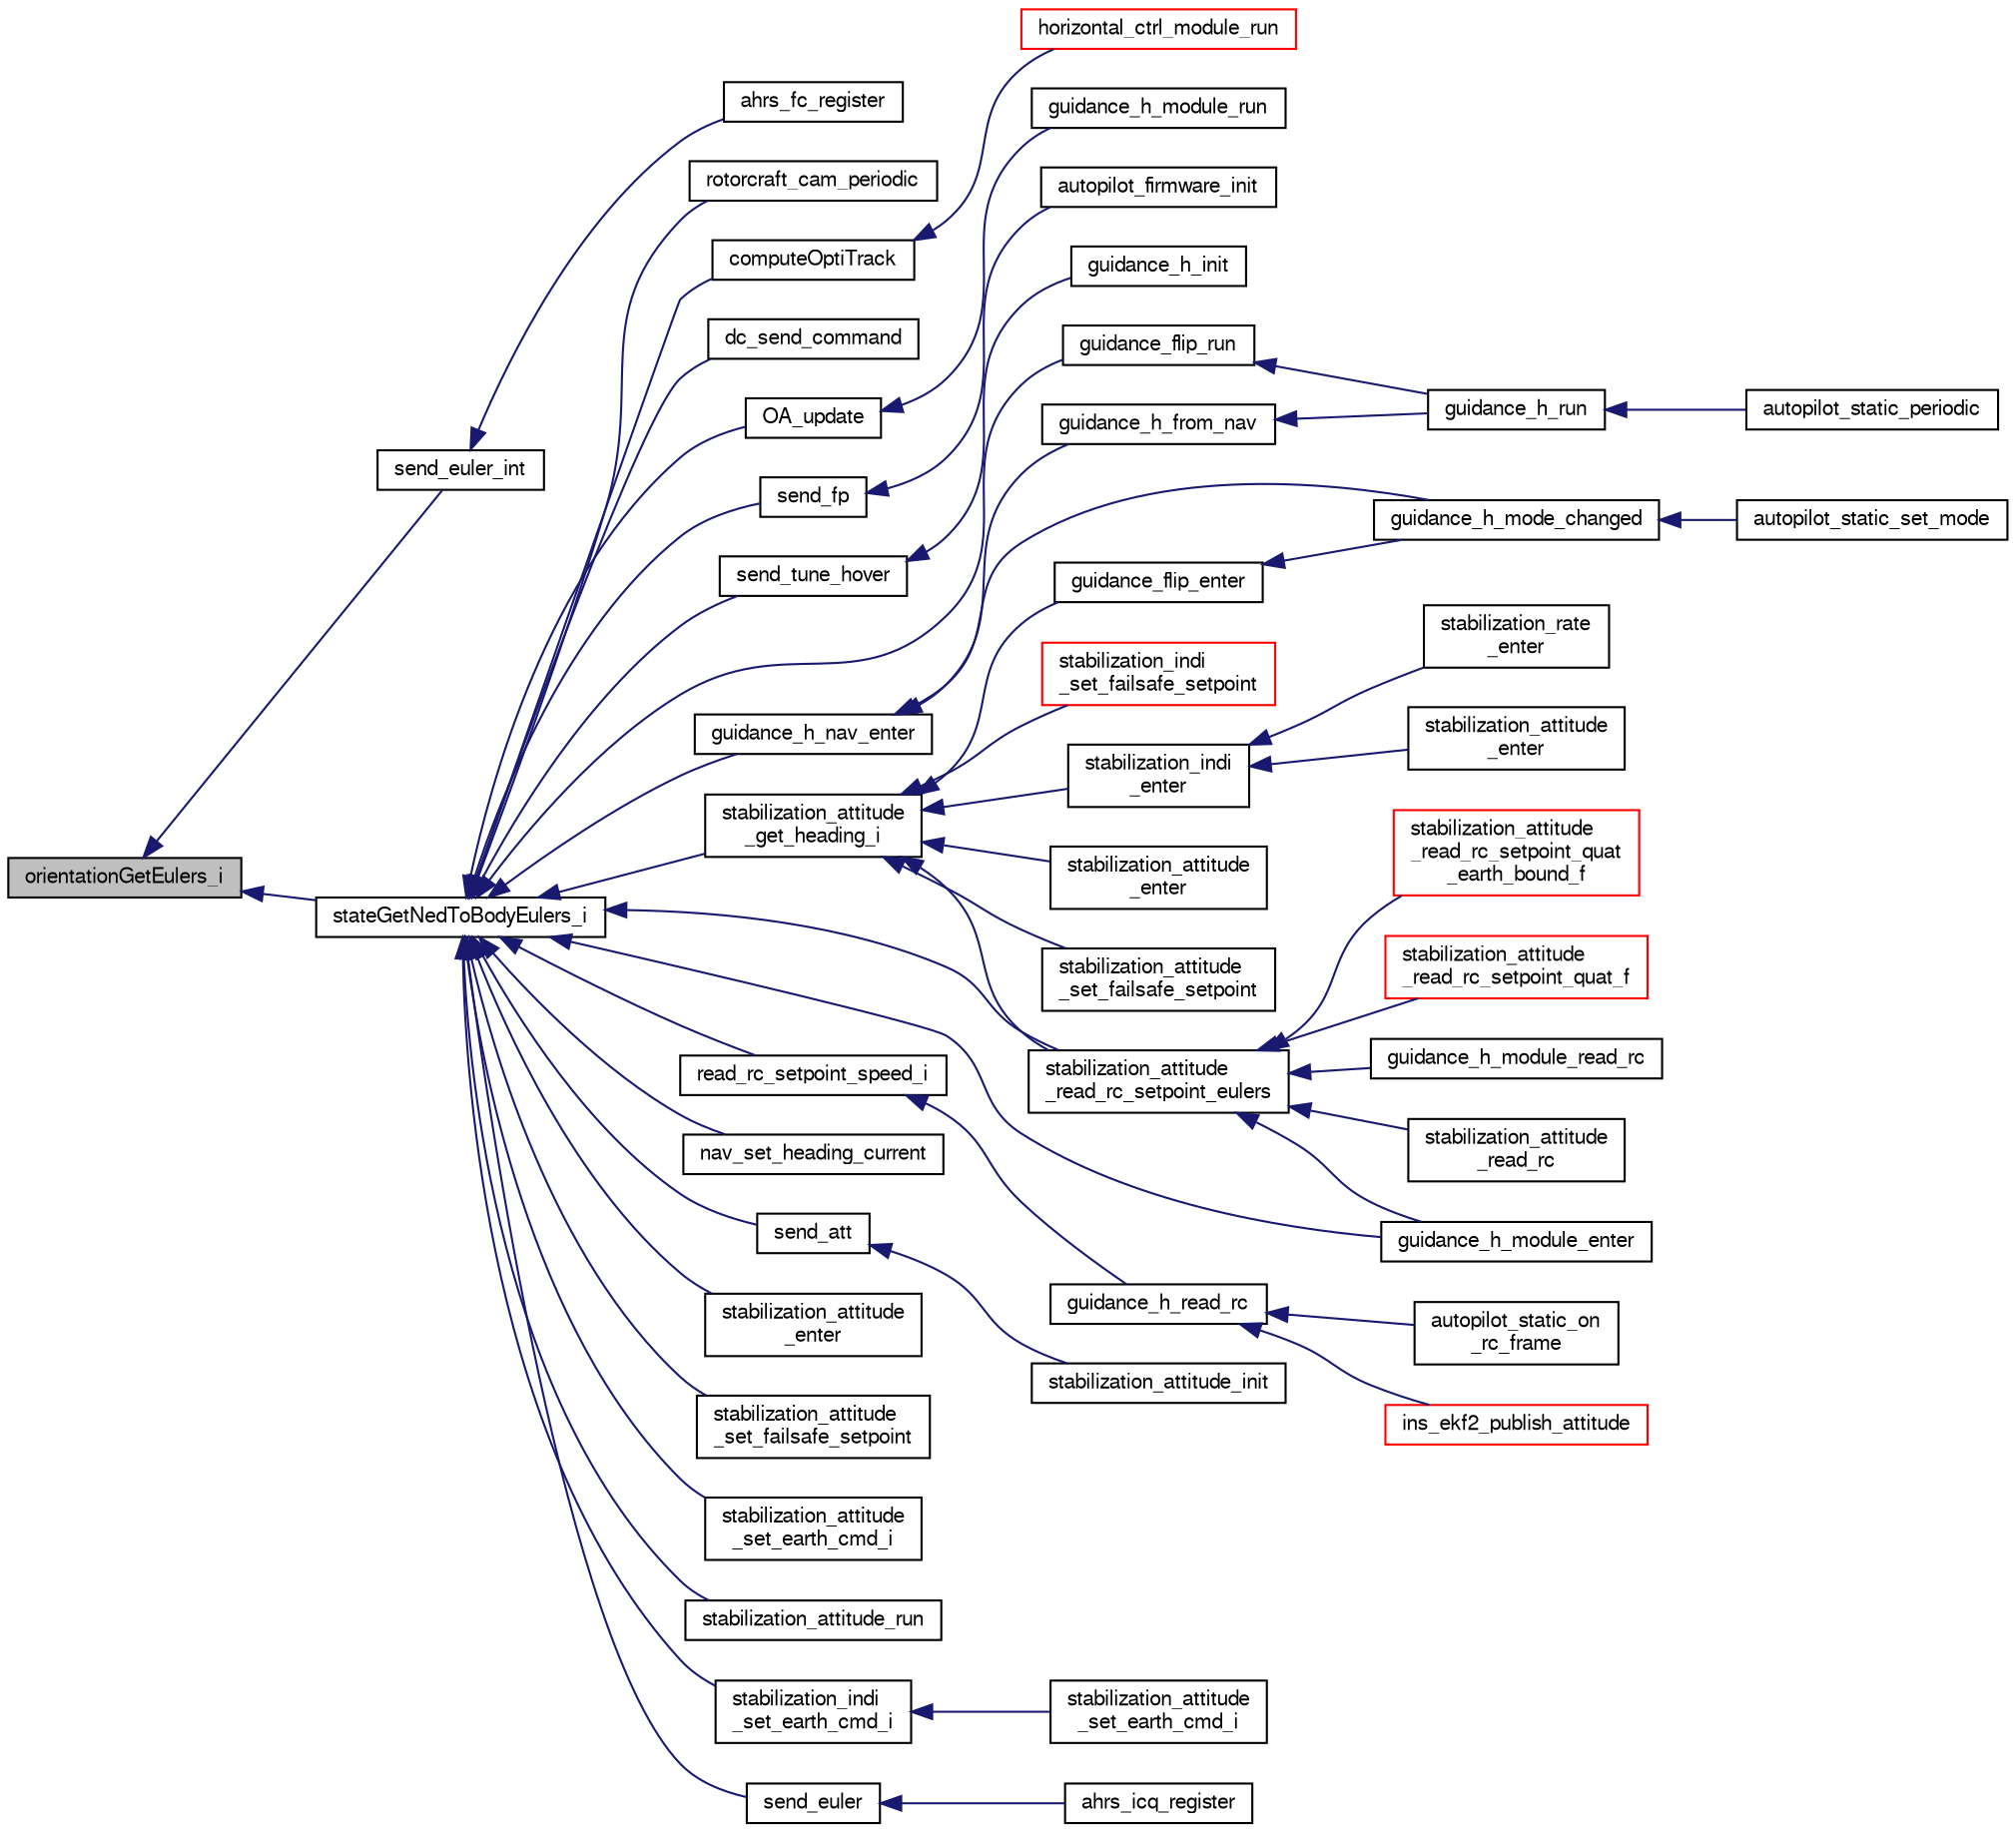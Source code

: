 digraph "orientationGetEulers_i"
{
  edge [fontname="FreeSans",fontsize="10",labelfontname="FreeSans",labelfontsize="10"];
  node [fontname="FreeSans",fontsize="10",shape=record];
  rankdir="LR";
  Node1 [label="orientationGetEulers_i",height=0.2,width=0.4,color="black", fillcolor="grey75", style="filled", fontcolor="black"];
  Node1 -> Node2 [dir="back",color="midnightblue",fontsize="10",style="solid",fontname="FreeSans"];
  Node2 [label="send_euler_int",height=0.2,width=0.4,color="black", fillcolor="white", style="filled",URL="$ahrs__float__cmpl__wrapper_8c.html#aaa9860c134b8f393c70b5c0f9ac9543a"];
  Node2 -> Node3 [dir="back",color="midnightblue",fontsize="10",style="solid",fontname="FreeSans"];
  Node3 [label="ahrs_fc_register",height=0.2,width=0.4,color="black", fillcolor="white", style="filled",URL="$ahrs__float__cmpl__wrapper_8h.html#aa47cd2e2f95362dd732bac1f275344e0"];
  Node1 -> Node4 [dir="back",color="midnightblue",fontsize="10",style="solid",fontname="FreeSans"];
  Node4 [label="stateGetNedToBodyEulers_i",height=0.2,width=0.4,color="black", fillcolor="white", style="filled",URL="$group__state__attitude.html#ga5ae8778366c1fad669189cb2def40792",tooltip="Get vehicle body attitude euler angles (int). "];
  Node4 -> Node5 [dir="back",color="midnightblue",fontsize="10",style="solid",fontname="FreeSans"];
  Node5 [label="send_fp",height=0.2,width=0.4,color="black", fillcolor="white", style="filled",URL="$rotorcraft_2autopilot__firmware_8c.html#acaec1d6d2a2c682a3236c28974830807"];
  Node5 -> Node6 [dir="back",color="midnightblue",fontsize="10",style="solid",fontname="FreeSans"];
  Node6 [label="autopilot_firmware_init",height=0.2,width=0.4,color="black", fillcolor="white", style="filled",URL="$rotorcraft_2autopilot__firmware_8c.html#a2bb31e995242a89c837b4eda1d08fe57",tooltip="Init function. "];
  Node4 -> Node7 [dir="back",color="midnightblue",fontsize="10",style="solid",fontname="FreeSans"];
  Node7 [label="send_tune_hover",height=0.2,width=0.4,color="black", fillcolor="white", style="filled",URL="$rotorcraft_2guidance_2guidance__h_8c.html#a4ac814331d59a84f6a8d55066dd47014"];
  Node7 -> Node8 [dir="back",color="midnightblue",fontsize="10",style="solid",fontname="FreeSans"];
  Node8 [label="guidance_h_init",height=0.2,width=0.4,color="black", fillcolor="white", style="filled",URL="$rotorcraft_2guidance_2guidance__h_8h.html#a7bc4ea0d5351c2ba6ee160db5a2e9f80"];
  Node4 -> Node9 [dir="back",color="midnightblue",fontsize="10",style="solid",fontname="FreeSans"];
  Node9 [label="guidance_h_nav_enter",height=0.2,width=0.4,color="black", fillcolor="white", style="filled",URL="$rotorcraft_2guidance_2guidance__h_8h.html#aaecb10d1d18788c0de654dd479441b20"];
  Node9 -> Node10 [dir="back",color="midnightblue",fontsize="10",style="solid",fontname="FreeSans"];
  Node10 [label="guidance_h_from_nav",height=0.2,width=0.4,color="black", fillcolor="white", style="filled",URL="$rotorcraft_2guidance_2guidance__h_8h.html#a609bdd40f9f6aeac4b4d493ffabd24d5",tooltip="Set horizontal guidance from NAV and run control loop. "];
  Node10 -> Node11 [dir="back",color="midnightblue",fontsize="10",style="solid",fontname="FreeSans"];
  Node11 [label="guidance_h_run",height=0.2,width=0.4,color="black", fillcolor="white", style="filled",URL="$rotorcraft_2guidance_2guidance__h_8h.html#afff2f6a359638c74d5d1051c3edfa554"];
  Node11 -> Node12 [dir="back",color="midnightblue",fontsize="10",style="solid",fontname="FreeSans"];
  Node12 [label="autopilot_static_periodic",height=0.2,width=0.4,color="black", fillcolor="white", style="filled",URL="$rotorcraft_2autopilot__static_8c.html#a81ff7c3a0611cb76bfbd35fc817070d6"];
  Node9 -> Node13 [dir="back",color="midnightblue",fontsize="10",style="solid",fontname="FreeSans"];
  Node13 [label="guidance_h_mode_changed",height=0.2,width=0.4,color="black", fillcolor="white", style="filled",URL="$rotorcraft_2guidance_2guidance__h_8h.html#a2903786227eb11507928f99870099225"];
  Node13 -> Node14 [dir="back",color="midnightblue",fontsize="10",style="solid",fontname="FreeSans"];
  Node14 [label="autopilot_static_set_mode",height=0.2,width=0.4,color="black", fillcolor="white", style="filled",URL="$rotorcraft_2autopilot__static_8c.html#af7eb08dcaaeb9f55fe1b77230b0e78c3"];
  Node4 -> Node15 [dir="back",color="midnightblue",fontsize="10",style="solid",fontname="FreeSans"];
  Node15 [label="read_rc_setpoint_speed_i",height=0.2,width=0.4,color="black", fillcolor="white", style="filled",URL="$rotorcraft_2guidance_2guidance__h_8c.html#a964e1aa38b15b12daa52eb67aa1e9648",tooltip="read speed setpoint from RC "];
  Node15 -> Node16 [dir="back",color="midnightblue",fontsize="10",style="solid",fontname="FreeSans"];
  Node16 [label="guidance_h_read_rc",height=0.2,width=0.4,color="black", fillcolor="white", style="filled",URL="$rotorcraft_2guidance_2guidance__h_8h.html#a1ad9b20a107ab0ded48adde7adb6fed0"];
  Node16 -> Node17 [dir="back",color="midnightblue",fontsize="10",style="solid",fontname="FreeSans"];
  Node17 [label="autopilot_static_on\l_rc_frame",height=0.2,width=0.4,color="black", fillcolor="white", style="filled",URL="$rotorcraft_2autopilot__static_8c.html#af48775939dfa2cf7533658fb85851a35",tooltip="Function to be called when a message from FBW is available. "];
  Node16 -> Node18 [dir="back",color="midnightblue",fontsize="10",style="solid",fontname="FreeSans"];
  Node18 [label="ins_ekf2_publish_attitude",height=0.2,width=0.4,color="red", fillcolor="white", style="filled",URL="$ins__ekf2_8cpp.html#ad0d967646b2cb048323e8545662428ed",tooltip="Publish the attitude and get the new state Directly called after a succeslfull gyro+accel reading..."];
  Node4 -> Node19 [dir="back",color="midnightblue",fontsize="10",style="solid",fontname="FreeSans"];
  Node19 [label="guidance_flip_run",height=0.2,width=0.4,color="black", fillcolor="white", style="filled",URL="$guidance__flip_8h.html#a341f66aaa1a6e736e980ae5cccb3c0f5"];
  Node19 -> Node11 [dir="back",color="midnightblue",fontsize="10",style="solid",fontname="FreeSans"];
  Node4 -> Node20 [dir="back",color="midnightblue",fontsize="10",style="solid",fontname="FreeSans"];
  Node20 [label="nav_set_heading_current",height=0.2,width=0.4,color="black", fillcolor="white", style="filled",URL="$rover_2navigation_8h.html#a206d573ce2ca1d37d70cbe4febdd99b3",tooltip="Set heading to the current yaw angle. "];
  Node4 -> Node21 [dir="back",color="midnightblue",fontsize="10",style="solid",fontname="FreeSans"];
  Node21 [label="send_att",height=0.2,width=0.4,color="black", fillcolor="white", style="filled",URL="$stabilization__attitude__euler__int_8c.html#ae9244e1c3c685a32cc7ac97134ea6f6d"];
  Node21 -> Node22 [dir="back",color="midnightblue",fontsize="10",style="solid",fontname="FreeSans"];
  Node22 [label="stabilization_attitude_init",height=0.2,width=0.4,color="black", fillcolor="white", style="filled",URL="$stabilization__attitude__euler__int_8c.html#a03d27593d891182c04fc5337766733d1"];
  Node4 -> Node23 [dir="back",color="midnightblue",fontsize="10",style="solid",fontname="FreeSans"];
  Node23 [label="stabilization_attitude\l_enter",height=0.2,width=0.4,color="black", fillcolor="white", style="filled",URL="$stabilization__attitude__euler__int_8c.html#a23f862ca823e6fd23fc9c111178be077"];
  Node4 -> Node24 [dir="back",color="midnightblue",fontsize="10",style="solid",fontname="FreeSans"];
  Node24 [label="stabilization_attitude\l_set_failsafe_setpoint",height=0.2,width=0.4,color="black", fillcolor="white", style="filled",URL="$stabilization__attitude__euler__int_8c.html#a5a2d8d3947ba9cdc571cea5778c93f4a"];
  Node4 -> Node25 [dir="back",color="midnightblue",fontsize="10",style="solid",fontname="FreeSans"];
  Node25 [label="stabilization_attitude\l_set_earth_cmd_i",height=0.2,width=0.4,color="black", fillcolor="white", style="filled",URL="$stabilization__attitude__euler__int_8c.html#ada3ef183c206d08fd0a902adc118f542"];
  Node4 -> Node26 [dir="back",color="midnightblue",fontsize="10",style="solid",fontname="FreeSans"];
  Node26 [label="stabilization_attitude_run",height=0.2,width=0.4,color="black", fillcolor="white", style="filled",URL="$stabilization__attitude__euler__int_8c.html#add1138c9aae1adaafdb42ddf2f0c039a"];
  Node4 -> Node27 [dir="back",color="midnightblue",fontsize="10",style="solid",fontname="FreeSans"];
  Node27 [label="stabilization_attitude\l_get_heading_i",height=0.2,width=0.4,color="black", fillcolor="white", style="filled",URL="$stabilization__attitude__rc__setpoint_8h.html#a1270210b635f040b5bdd7d974f29c71f"];
  Node27 -> Node28 [dir="back",color="midnightblue",fontsize="10",style="solid",fontname="FreeSans"];
  Node28 [label="guidance_flip_enter",height=0.2,width=0.4,color="black", fillcolor="white", style="filled",URL="$guidance__flip_8h.html#a896a483b1034357b2911e72d625ff8fd"];
  Node28 -> Node13 [dir="back",color="midnightblue",fontsize="10",style="solid",fontname="FreeSans"];
  Node27 -> Node29 [dir="back",color="midnightblue",fontsize="10",style="solid",fontname="FreeSans"];
  Node29 [label="stabilization_attitude\l_enter",height=0.2,width=0.4,color="black", fillcolor="white", style="filled",URL="$stabilization__attitude__heli__indi_8c.html#a23f862ca823e6fd23fc9c111178be077"];
  Node27 -> Node30 [dir="back",color="midnightblue",fontsize="10",style="solid",fontname="FreeSans"];
  Node30 [label="stabilization_attitude\l_read_rc_setpoint_eulers",height=0.2,width=0.4,color="black", fillcolor="white", style="filled",URL="$stabilization__attitude__rc__setpoint_8h.html#a03c89c0dcb17fa02d3caabf86acf82bc",tooltip="Read attitude setpoint from RC as euler angles. "];
  Node30 -> Node31 [dir="back",color="midnightblue",fontsize="10",style="solid",fontname="FreeSans"];
  Node31 [label="guidance_h_module_enter",height=0.2,width=0.4,color="black", fillcolor="white", style="filled",URL="$ctrl__module__outerloop__demo_8c.html#af0a3b4e238d064326406719e8244e92d"];
  Node30 -> Node32 [dir="back",color="midnightblue",fontsize="10",style="solid",fontname="FreeSans"];
  Node32 [label="guidance_h_module_read_rc",height=0.2,width=0.4,color="black", fillcolor="white", style="filled",URL="$ctrl__module__outerloop__demo_8c.html#a4c33bfc7d07ffb6d33a1af63799da082"];
  Node30 -> Node33 [dir="back",color="midnightblue",fontsize="10",style="solid",fontname="FreeSans"];
  Node33 [label="stabilization_attitude\l_read_rc",height=0.2,width=0.4,color="black", fillcolor="white", style="filled",URL="$stabilization__attitude__euler__int_8c.html#ad17347abf36f7dfc4abb0218f10b5f09"];
  Node30 -> Node34 [dir="back",color="midnightblue",fontsize="10",style="solid",fontname="FreeSans"];
  Node34 [label="stabilization_attitude\l_read_rc_setpoint_quat\l_earth_bound_f",height=0.2,width=0.4,color="red", fillcolor="white", style="filled",URL="$stabilization__attitude__rc__setpoint_8h.html#a67c7c9ce5526222ceb3f422269fc8f47"];
  Node30 -> Node35 [dir="back",color="midnightblue",fontsize="10",style="solid",fontname="FreeSans"];
  Node35 [label="stabilization_attitude\l_read_rc_setpoint_quat_f",height=0.2,width=0.4,color="red", fillcolor="white", style="filled",URL="$stabilization__attitude__rc__setpoint_8h.html#a7e0d148d1e5210bb1b299163d77daa4a",tooltip="Read attitude setpoint from RC as quaternion Interprets the stick positions as axes. "];
  Node27 -> Node36 [dir="back",color="midnightblue",fontsize="10",style="solid",fontname="FreeSans"];
  Node36 [label="stabilization_attitude\l_set_failsafe_setpoint",height=0.2,width=0.4,color="black", fillcolor="white", style="filled",URL="$stabilization__attitude__heli__indi_8c.html#a5a2d8d3947ba9cdc571cea5778c93f4a"];
  Node27 -> Node37 [dir="back",color="midnightblue",fontsize="10",style="solid",fontname="FreeSans"];
  Node37 [label="stabilization_indi\l_enter",height=0.2,width=0.4,color="black", fillcolor="white", style="filled",URL="$stabilization__indi__simple_8h.html#a121fd732c65156adade05ffb27fbaf52",tooltip="Function that resets important values upon engaging INDI. "];
  Node37 -> Node38 [dir="back",color="midnightblue",fontsize="10",style="solid",fontname="FreeSans"];
  Node38 [label="stabilization_attitude\l_enter",height=0.2,width=0.4,color="black", fillcolor="white", style="filled",URL="$stabilization__attitude__quat__indi_8c.html#a23f862ca823e6fd23fc9c111178be077"];
  Node37 -> Node39 [dir="back",color="midnightblue",fontsize="10",style="solid",fontname="FreeSans"];
  Node39 [label="stabilization_rate\l_enter",height=0.2,width=0.4,color="black", fillcolor="white", style="filled",URL="$stabilization__rate__indi_8c.html#a3c8ef06f1db709ae713371b0a2a5054d",tooltip="Reset rate controller. "];
  Node27 -> Node40 [dir="back",color="midnightblue",fontsize="10",style="solid",fontname="FreeSans"];
  Node40 [label="stabilization_indi\l_set_failsafe_setpoint",height=0.2,width=0.4,color="red", fillcolor="white", style="filled",URL="$stabilization__indi__simple_8h.html#a2d7051eac973a8507897f6753deaf818",tooltip="Function that calculates the failsafe setpoint. "];
  Node4 -> Node30 [dir="back",color="midnightblue",fontsize="10",style="solid",fontname="FreeSans"];
  Node4 -> Node41 [dir="back",color="midnightblue",fontsize="10",style="solid",fontname="FreeSans"];
  Node41 [label="stabilization_indi\l_set_earth_cmd_i",height=0.2,width=0.4,color="black", fillcolor="white", style="filled",URL="$stabilization__indi__simple_8h.html#a487bd4ac66f844d9d1adfb696f950604",tooltip="Set attitude setpoint from command in earth axes. "];
  Node41 -> Node42 [dir="back",color="midnightblue",fontsize="10",style="solid",fontname="FreeSans"];
  Node42 [label="stabilization_attitude\l_set_earth_cmd_i",height=0.2,width=0.4,color="black", fillcolor="white", style="filled",URL="$stabilization__attitude__quat__indi_8c.html#ada3ef183c206d08fd0a902adc118f542"];
  Node4 -> Node43 [dir="back",color="midnightblue",fontsize="10",style="solid",fontname="FreeSans"];
  Node43 [label="send_euler",height=0.2,width=0.4,color="black", fillcolor="white", style="filled",URL="$ahrs__int__cmpl__quat__wrapper_8c.html#abcc3fa84d1a2a749aed66a3ebd79ea54"];
  Node43 -> Node44 [dir="back",color="midnightblue",fontsize="10",style="solid",fontname="FreeSans"];
  Node44 [label="ahrs_icq_register",height=0.2,width=0.4,color="black", fillcolor="white", style="filled",URL="$ahrs__int__cmpl__quat__wrapper_8h.html#af71a2cd8d6fabc9373e99e2aeddbbb89"];
  Node4 -> Node45 [dir="back",color="midnightblue",fontsize="10",style="solid",fontname="FreeSans"];
  Node45 [label="rotorcraft_cam_periodic",height=0.2,width=0.4,color="black", fillcolor="white", style="filled",URL="$rotorcraft__cam_8h.html#a64fb59f54ef1b4ddcec941fbe4cb8d9e"];
  Node4 -> Node31 [dir="back",color="midnightblue",fontsize="10",style="solid",fontname="FreeSans"];
  Node4 -> Node46 [dir="back",color="midnightblue",fontsize="10",style="solid",fontname="FreeSans"];
  Node46 [label="computeOptiTrack",height=0.2,width=0.4,color="black", fillcolor="white", style="filled",URL="$optical__flow__hover_8c.html#a04b77d27bd41ebc387425f8ea0d1166b",tooltip="Get the desired Euler angles for optitrack stabilization. "];
  Node46 -> Node47 [dir="back",color="midnightblue",fontsize="10",style="solid",fontname="FreeSans"];
  Node47 [label="horizontal_ctrl_module_run",height=0.2,width=0.4,color="red", fillcolor="white", style="filled",URL="$optical__flow__hover_8c.html#a1d6a689f380b3efc01bc97ed28ece11d",tooltip="Run the horizontal optical flow hover module. "];
  Node4 -> Node48 [dir="back",color="midnightblue",fontsize="10",style="solid",fontname="FreeSans"];
  Node48 [label="dc_send_command",height=0.2,width=0.4,color="black", fillcolor="white", style="filled",URL="$uart__cam__ctrl_8c.html#a833f16388be36136f5d7d173200d5e95",tooltip="Send Command To Camera. "];
  Node4 -> Node49 [dir="back",color="midnightblue",fontsize="10",style="solid",fontname="FreeSans"];
  Node49 [label="OA_update",height=0.2,width=0.4,color="black", fillcolor="white", style="filled",URL="$guidance__OA_8h.html#ae9523792204e84a5ff5dd0af6f49b225",tooltip="Update the controls based on a vision result. "];
  Node49 -> Node50 [dir="back",color="midnightblue",fontsize="10",style="solid",fontname="FreeSans"];
  Node50 [label="guidance_h_module_run",height=0.2,width=0.4,color="black", fillcolor="white", style="filled",URL="$guidance__OA_8c.html#a77f05df2acd1da23e187f1f3f5d5a26f",tooltip="Main guidance loop. "];
}
